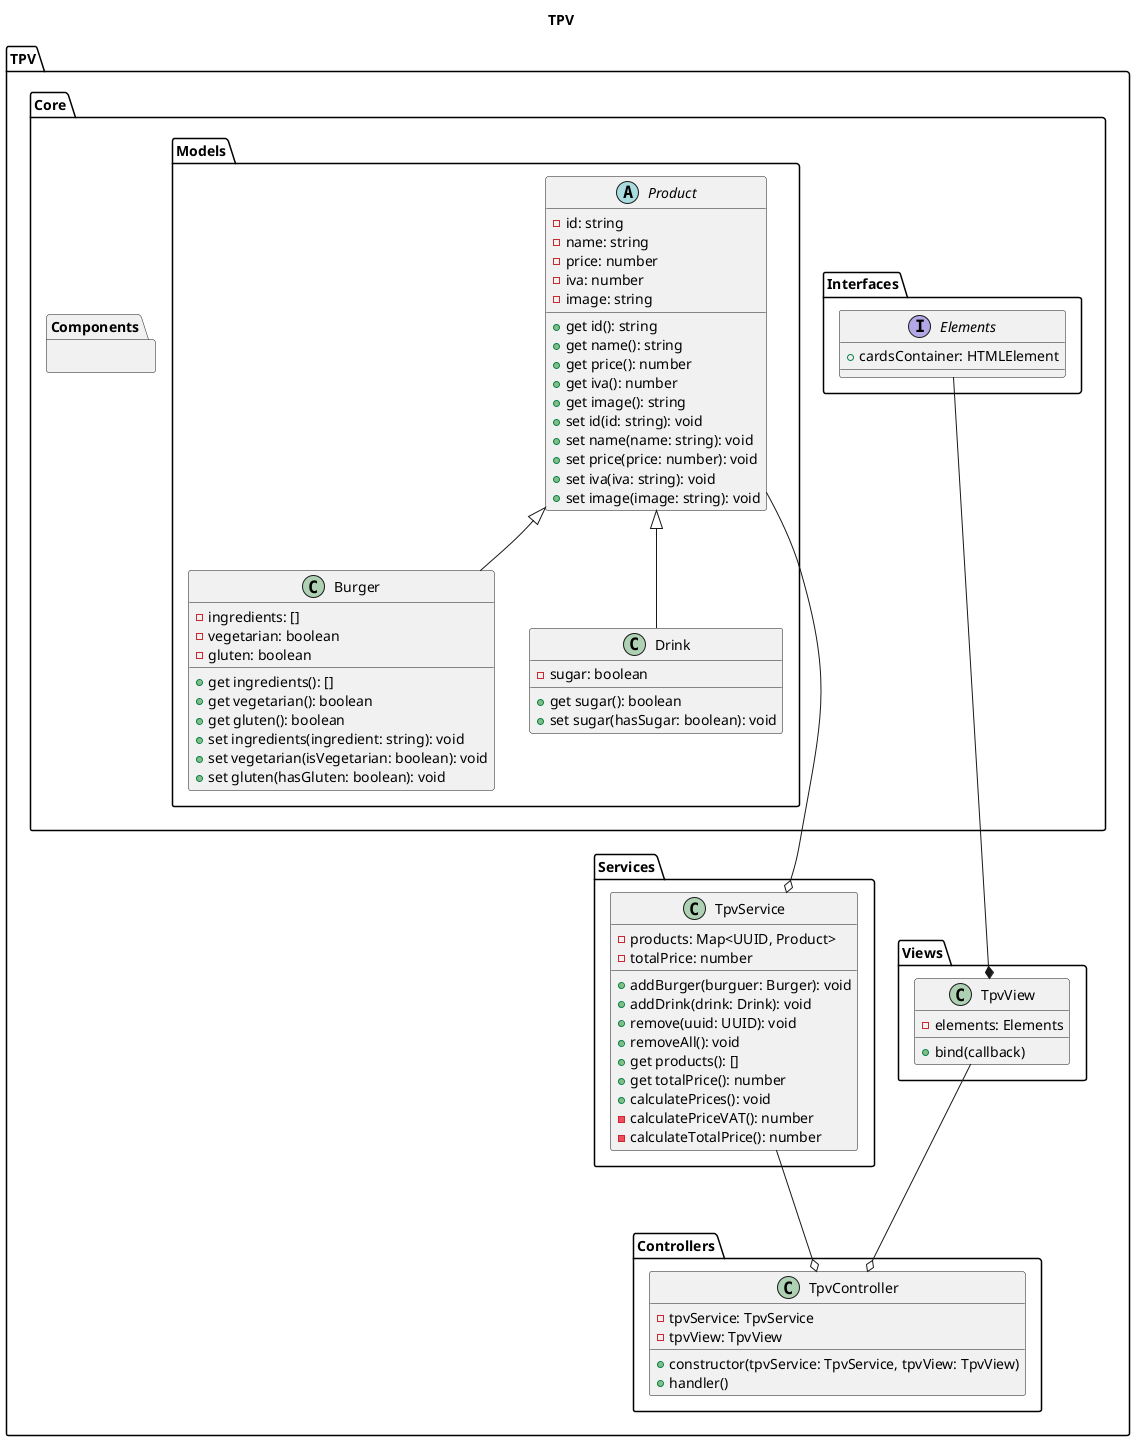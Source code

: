 @startuml TPV
title TPV

package TPV {
    package Core {
        package Models {
            Abstract class Product {
                - id: string
                - name: string
                - price: number
                - iva: number
                - image: string

                + get id(): string
                + get name(): string
                + get price(): number
                + get iva(): number
                + get image(): string
                + set id(id: string): void
                + set name(name: string): void
                + set price(price: number): void
                + set iva(iva: string): void
                + set image(image: string): void
            }

            class Burger {
                - ingredients: []
                - vegetarian: boolean
                - gluten: boolean

                + get ingredients(): []
                + get vegetarian(): boolean
                + get gluten(): boolean
                + set ingredients(ingredient: string): void
                + set vegetarian(isVegetarian: boolean): void
                + set gluten(hasGluten: boolean): void
            }

            class Drink {
                - sugar: boolean

                + get sugar(): boolean
                + set sugar(hasSugar: boolean): void
            }
        }

        package Interfaces {
            interface Elements {
                + cardsContainer: HTMLElement
            }
        }

        package Components {
            
        }

        Product <|-- Burger
        Product <|-- Drink
    }

    package Services {

        class TpvService {
            - products: Map<UUID, Product>
            - totalPrice: number

            + addBurger(burguer: Burger): void
            + addDrink(drink: Drink): void
            + remove(uuid: UUID): void
            + removeAll(): void
            + get products(): []
            + get totalPrice(): number
            + calculatePrices(): void
            - calculatePriceVAT(): number
            - calculateTotalPrice(): number
        }
        
    }

    package Controllers {
        class TpvController {
            - tpvService: TpvService
            - tpvView: TpvView

            + constructor(tpvService: TpvService, tpvView: TpvView)
            + handler()
        }
        
    }

    package Views {
        class TpvView{
            - elements: Elements

            + bind(callback)
        }
    }

    Elements ---* TpvView
    Product ---o TpvService
    TpvService ---o TpvController
    TpvView ---o TpvController
}

@enduml